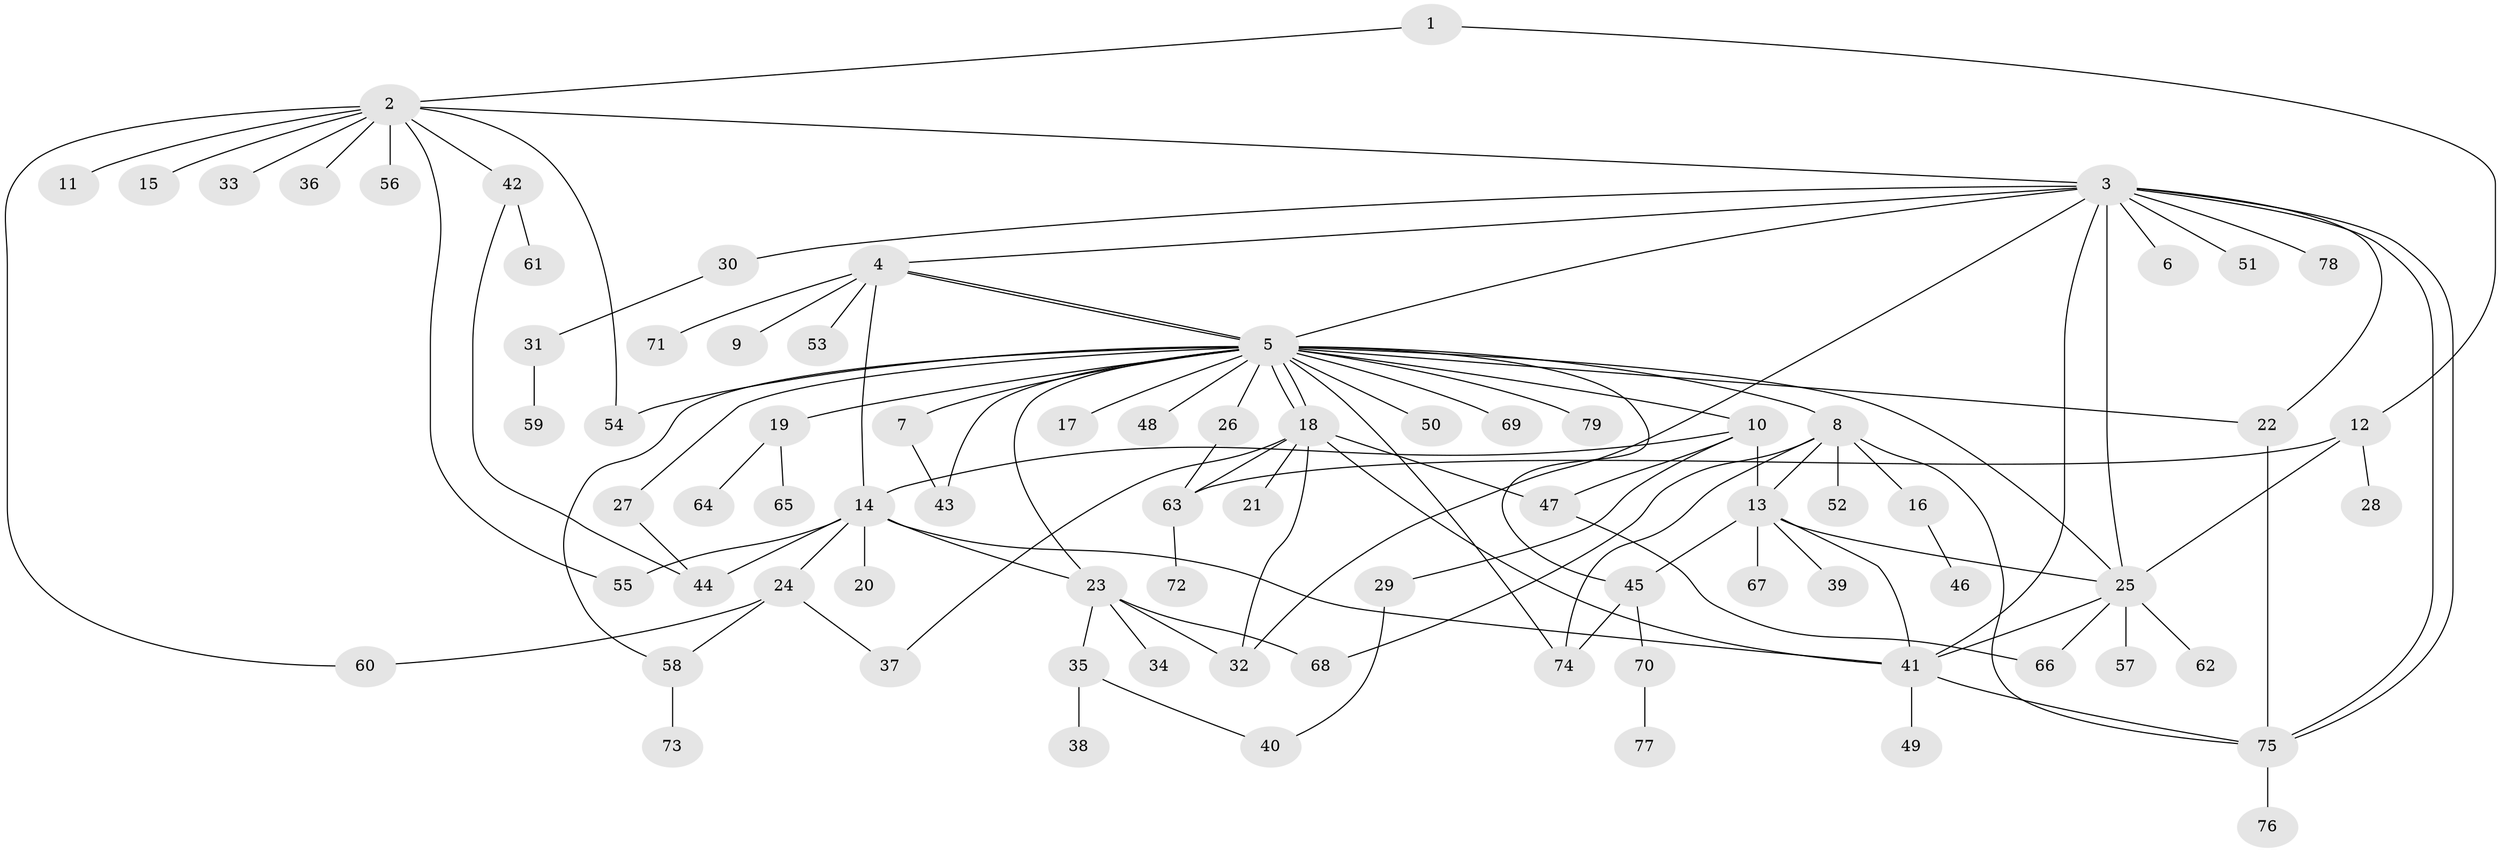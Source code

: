 // coarse degree distribution, {4: 0.05263157894736842, 11: 0.03508771929824561, 10: 0.017543859649122806, 6: 0.03508771929824561, 25: 0.017543859649122806, 1: 0.543859649122807, 2: 0.15789473684210525, 7: 0.03508771929824561, 5: 0.05263157894736842, 8: 0.03508771929824561, 3: 0.017543859649122806}
// Generated by graph-tools (version 1.1) at 2025/23/03/03/25 07:23:50]
// undirected, 79 vertices, 115 edges
graph export_dot {
graph [start="1"]
  node [color=gray90,style=filled];
  1;
  2;
  3;
  4;
  5;
  6;
  7;
  8;
  9;
  10;
  11;
  12;
  13;
  14;
  15;
  16;
  17;
  18;
  19;
  20;
  21;
  22;
  23;
  24;
  25;
  26;
  27;
  28;
  29;
  30;
  31;
  32;
  33;
  34;
  35;
  36;
  37;
  38;
  39;
  40;
  41;
  42;
  43;
  44;
  45;
  46;
  47;
  48;
  49;
  50;
  51;
  52;
  53;
  54;
  55;
  56;
  57;
  58;
  59;
  60;
  61;
  62;
  63;
  64;
  65;
  66;
  67;
  68;
  69;
  70;
  71;
  72;
  73;
  74;
  75;
  76;
  77;
  78;
  79;
  1 -- 2;
  1 -- 12;
  2 -- 3;
  2 -- 11;
  2 -- 15;
  2 -- 33;
  2 -- 36;
  2 -- 42;
  2 -- 54;
  2 -- 55;
  2 -- 56;
  2 -- 60;
  3 -- 4;
  3 -- 5;
  3 -- 6;
  3 -- 22;
  3 -- 25;
  3 -- 30;
  3 -- 32;
  3 -- 41;
  3 -- 51;
  3 -- 75;
  3 -- 75;
  3 -- 78;
  4 -- 5;
  4 -- 5;
  4 -- 9;
  4 -- 14;
  4 -- 53;
  4 -- 71;
  5 -- 7;
  5 -- 8;
  5 -- 10;
  5 -- 17;
  5 -- 18;
  5 -- 18;
  5 -- 19;
  5 -- 22;
  5 -- 23;
  5 -- 25;
  5 -- 26;
  5 -- 27;
  5 -- 43;
  5 -- 45;
  5 -- 48;
  5 -- 50;
  5 -- 54;
  5 -- 58;
  5 -- 69;
  5 -- 74;
  5 -- 79;
  7 -- 43;
  8 -- 13;
  8 -- 16;
  8 -- 52;
  8 -- 68;
  8 -- 74;
  8 -- 75;
  10 -- 13;
  10 -- 14;
  10 -- 29;
  10 -- 47;
  12 -- 25;
  12 -- 28;
  12 -- 63;
  13 -- 25;
  13 -- 39;
  13 -- 41;
  13 -- 45;
  13 -- 67;
  14 -- 20;
  14 -- 23;
  14 -- 24;
  14 -- 41;
  14 -- 44;
  14 -- 55;
  16 -- 46;
  18 -- 21;
  18 -- 32;
  18 -- 37;
  18 -- 41;
  18 -- 47;
  18 -- 63;
  19 -- 64;
  19 -- 65;
  22 -- 75;
  23 -- 32;
  23 -- 34;
  23 -- 35;
  23 -- 68;
  24 -- 37;
  24 -- 58;
  24 -- 60;
  25 -- 41;
  25 -- 57;
  25 -- 62;
  25 -- 66;
  26 -- 63;
  27 -- 44;
  29 -- 40;
  30 -- 31;
  31 -- 59;
  35 -- 38;
  35 -- 40;
  41 -- 49;
  41 -- 75;
  42 -- 44;
  42 -- 61;
  45 -- 70;
  45 -- 74;
  47 -- 66;
  58 -- 73;
  63 -- 72;
  70 -- 77;
  75 -- 76;
}
